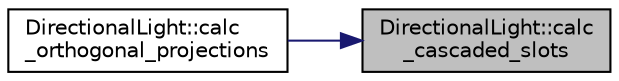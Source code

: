 digraph "DirectionalLight::calc_cascaded_slots"
{
 // INTERACTIVE_SVG=YES
 // LATEX_PDF_SIZE
  bgcolor="transparent";
  edge [fontname="Helvetica",fontsize="10",labelfontname="Helvetica",labelfontsize="10"];
  node [fontname="Helvetica",fontsize="10",shape=record];
  rankdir="RL";
  Node1 [label="DirectionalLight::calc\l_cascaded_slots",height=0.2,width=0.4,color="black", fillcolor="grey75", style="filled", fontcolor="black",tooltip=" "];
  Node1 -> Node2 [dir="back",color="midnightblue",fontsize="10",style="solid",fontname="Helvetica"];
  Node2 [label="DirectionalLight::calc\l_orthogonal_projections",height=0.2,width=0.4,color="black",URL="$d0/db5/class_directional_light.html#a833c13bb653d0a8dd5abe0f54deeec4c",tooltip=" "];
}
